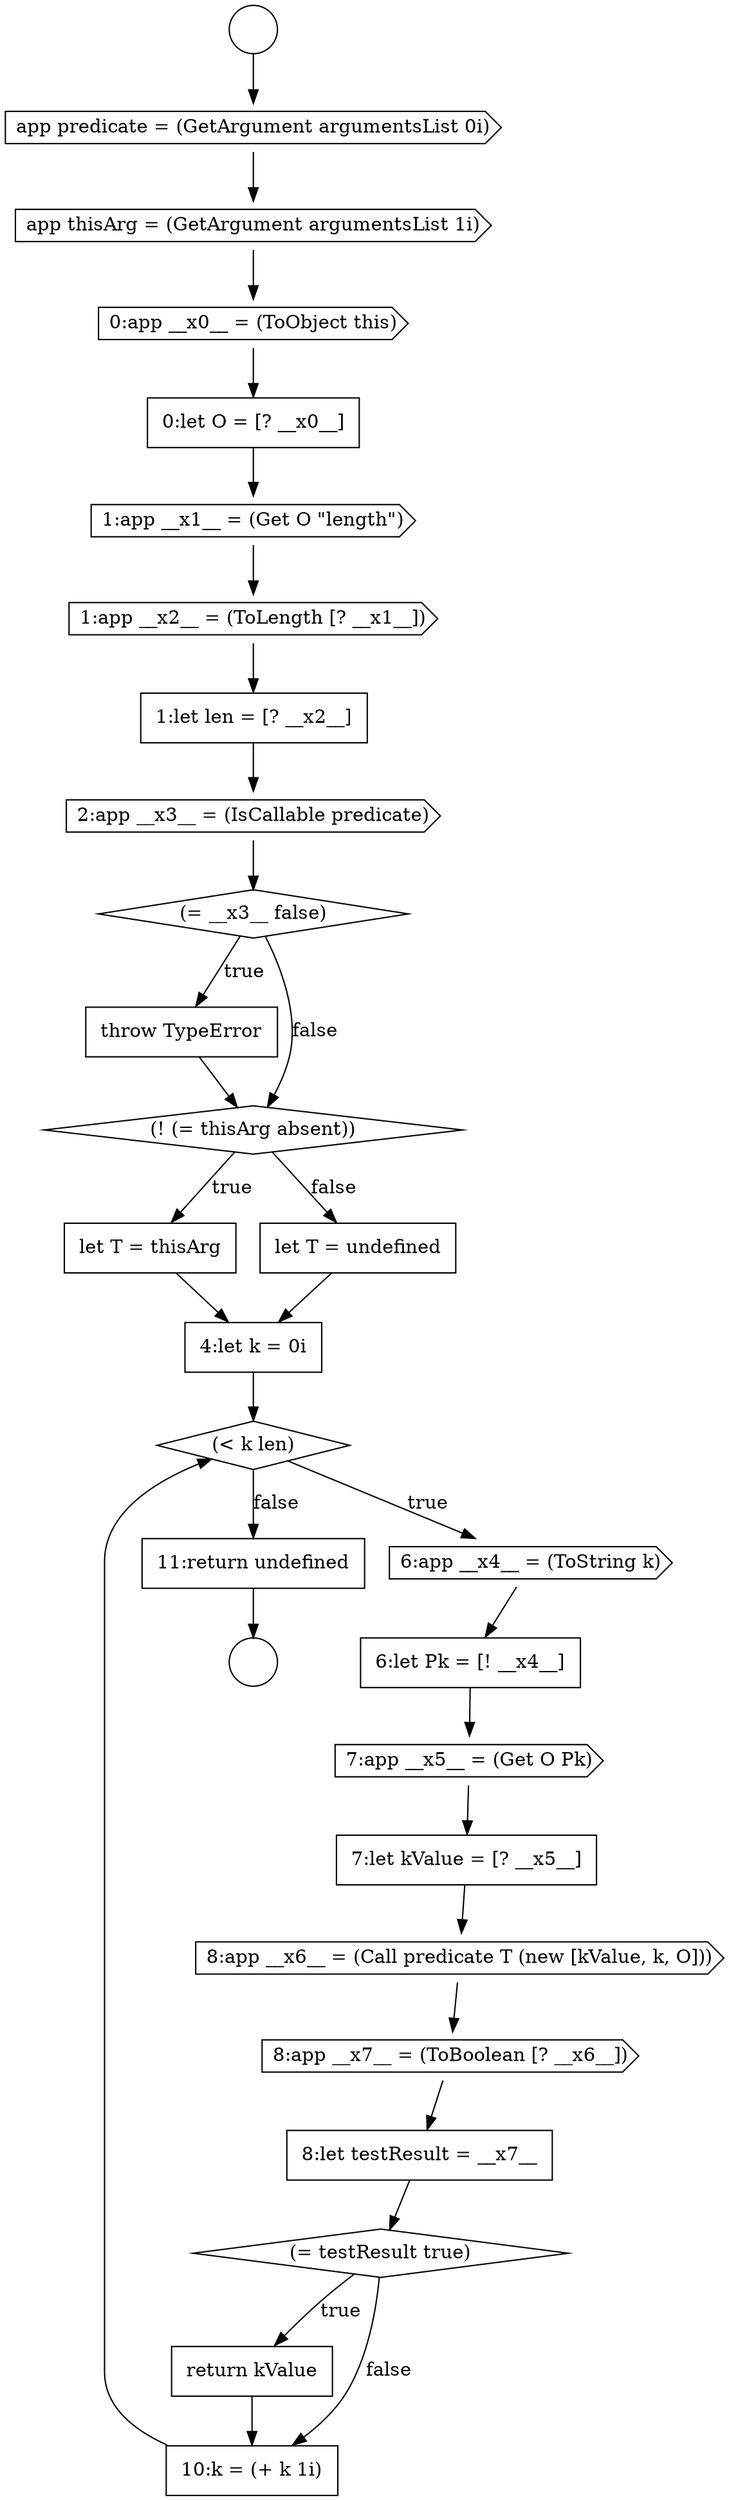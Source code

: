 digraph {
  node13552 [shape=none, margin=0, label=<<font color="black">
    <table border="0" cellborder="1" cellspacing="0" cellpadding="10">
      <tr><td align="left">11:return undefined</td></tr>
    </table>
  </font>> color="black" fillcolor="white" style=filled]
  node13547 [shape=cds, label=<<font color="black">8:app __x7__ = (ToBoolean [? __x6__])</font>> color="black" fillcolor="white" style=filled]
  node13544 [shape=cds, label=<<font color="black">7:app __x5__ = (Get O Pk)</font>> color="black" fillcolor="white" style=filled]
  node13550 [shape=none, margin=0, label=<<font color="black">
    <table border="0" cellborder="1" cellspacing="0" cellpadding="10">
      <tr><td align="left">return kValue</td></tr>
    </table>
  </font>> color="black" fillcolor="white" style=filled]
  node13531 [shape=cds, label=<<font color="black">1:app __x1__ = (Get O &quot;length&quot;)</font>> color="black" fillcolor="white" style=filled]
  node13546 [shape=cds, label=<<font color="black">8:app __x6__ = (Call predicate T (new [kValue, k, O]))</font>> color="black" fillcolor="white" style=filled]
  node13545 [shape=none, margin=0, label=<<font color="black">
    <table border="0" cellborder="1" cellspacing="0" cellpadding="10">
      <tr><td align="left">7:let kValue = [? __x5__]</td></tr>
    </table>
  </font>> color="black" fillcolor="white" style=filled]
  node13549 [shape=diamond, label=<<font color="black">(= testResult true)</font>> color="black" fillcolor="white" style=filled]
  node13542 [shape=cds, label=<<font color="black">6:app __x4__ = (ToString k)</font>> color="black" fillcolor="white" style=filled]
  node13548 [shape=none, margin=0, label=<<font color="black">
    <table border="0" cellborder="1" cellspacing="0" cellpadding="10">
      <tr><td align="left">8:let testResult = __x7__</td></tr>
    </table>
  </font>> color="black" fillcolor="white" style=filled]
  node13525 [shape=circle label=" " color="black" fillcolor="white" style=filled]
  node13538 [shape=none, margin=0, label=<<font color="black">
    <table border="0" cellborder="1" cellspacing="0" cellpadding="10">
      <tr><td align="left">let T = thisArg</td></tr>
    </table>
  </font>> color="black" fillcolor="white" style=filled]
  node13543 [shape=none, margin=0, label=<<font color="black">
    <table border="0" cellborder="1" cellspacing="0" cellpadding="10">
      <tr><td align="left">6:let Pk = [! __x4__]</td></tr>
    </table>
  </font>> color="black" fillcolor="white" style=filled]
  node13533 [shape=none, margin=0, label=<<font color="black">
    <table border="0" cellborder="1" cellspacing="0" cellpadding="10">
      <tr><td align="left">1:let len = [? __x2__]</td></tr>
    </table>
  </font>> color="black" fillcolor="white" style=filled]
  node13526 [shape=circle label=" " color="black" fillcolor="white" style=filled]
  node13532 [shape=cds, label=<<font color="black">1:app __x2__ = (ToLength [? __x1__])</font>> color="black" fillcolor="white" style=filled]
  node13551 [shape=none, margin=0, label=<<font color="black">
    <table border="0" cellborder="1" cellspacing="0" cellpadding="10">
      <tr><td align="left">10:k = (+ k 1i)</td></tr>
    </table>
  </font>> color="black" fillcolor="white" style=filled]
  node13536 [shape=none, margin=0, label=<<font color="black">
    <table border="0" cellborder="1" cellspacing="0" cellpadding="10">
      <tr><td align="left">throw TypeError</td></tr>
    </table>
  </font>> color="black" fillcolor="white" style=filled]
  node13530 [shape=none, margin=0, label=<<font color="black">
    <table border="0" cellborder="1" cellspacing="0" cellpadding="10">
      <tr><td align="left">0:let O = [? __x0__]</td></tr>
    </table>
  </font>> color="black" fillcolor="white" style=filled]
  node13527 [shape=cds, label=<<font color="black">app predicate = (GetArgument argumentsList 0i)</font>> color="black" fillcolor="white" style=filled]
  node13539 [shape=none, margin=0, label=<<font color="black">
    <table border="0" cellborder="1" cellspacing="0" cellpadding="10">
      <tr><td align="left">let T = undefined</td></tr>
    </table>
  </font>> color="black" fillcolor="white" style=filled]
  node13535 [shape=diamond, label=<<font color="black">(= __x3__ false)</font>> color="black" fillcolor="white" style=filled]
  node13529 [shape=cds, label=<<font color="black">0:app __x0__ = (ToObject this)</font>> color="black" fillcolor="white" style=filled]
  node13528 [shape=cds, label=<<font color="black">app thisArg = (GetArgument argumentsList 1i)</font>> color="black" fillcolor="white" style=filled]
  node13540 [shape=none, margin=0, label=<<font color="black">
    <table border="0" cellborder="1" cellspacing="0" cellpadding="10">
      <tr><td align="left">4:let k = 0i</td></tr>
    </table>
  </font>> color="black" fillcolor="white" style=filled]
  node13541 [shape=diamond, label=<<font color="black">(&lt; k len)</font>> color="black" fillcolor="white" style=filled]
  node13534 [shape=cds, label=<<font color="black">2:app __x3__ = (IsCallable predicate)</font>> color="black" fillcolor="white" style=filled]
  node13537 [shape=diamond, label=<<font color="black">(! (= thisArg absent))</font>> color="black" fillcolor="white" style=filled]
  node13545 -> node13546 [ color="black"]
  node13525 -> node13527 [ color="black"]
  node13533 -> node13534 [ color="black"]
  node13549 -> node13550 [label=<<font color="black">true</font>> color="black"]
  node13549 -> node13551 [label=<<font color="black">false</font>> color="black"]
  node13548 -> node13549 [ color="black"]
  node13535 -> node13536 [label=<<font color="black">true</font>> color="black"]
  node13535 -> node13537 [label=<<font color="black">false</font>> color="black"]
  node13551 -> node13541 [ color="black"]
  node13536 -> node13537 [ color="black"]
  node13543 -> node13544 [ color="black"]
  node13527 -> node13528 [ color="black"]
  node13528 -> node13529 [ color="black"]
  node13552 -> node13526 [ color="black"]
  node13539 -> node13540 [ color="black"]
  node13530 -> node13531 [ color="black"]
  node13550 -> node13551 [ color="black"]
  node13544 -> node13545 [ color="black"]
  node13542 -> node13543 [ color="black"]
  node13531 -> node13532 [ color="black"]
  node13537 -> node13538 [label=<<font color="black">true</font>> color="black"]
  node13537 -> node13539 [label=<<font color="black">false</font>> color="black"]
  node13532 -> node13533 [ color="black"]
  node13534 -> node13535 [ color="black"]
  node13547 -> node13548 [ color="black"]
  node13538 -> node13540 [ color="black"]
  node13541 -> node13542 [label=<<font color="black">true</font>> color="black"]
  node13541 -> node13552 [label=<<font color="black">false</font>> color="black"]
  node13540 -> node13541 [ color="black"]
  node13546 -> node13547 [ color="black"]
  node13529 -> node13530 [ color="black"]
}
